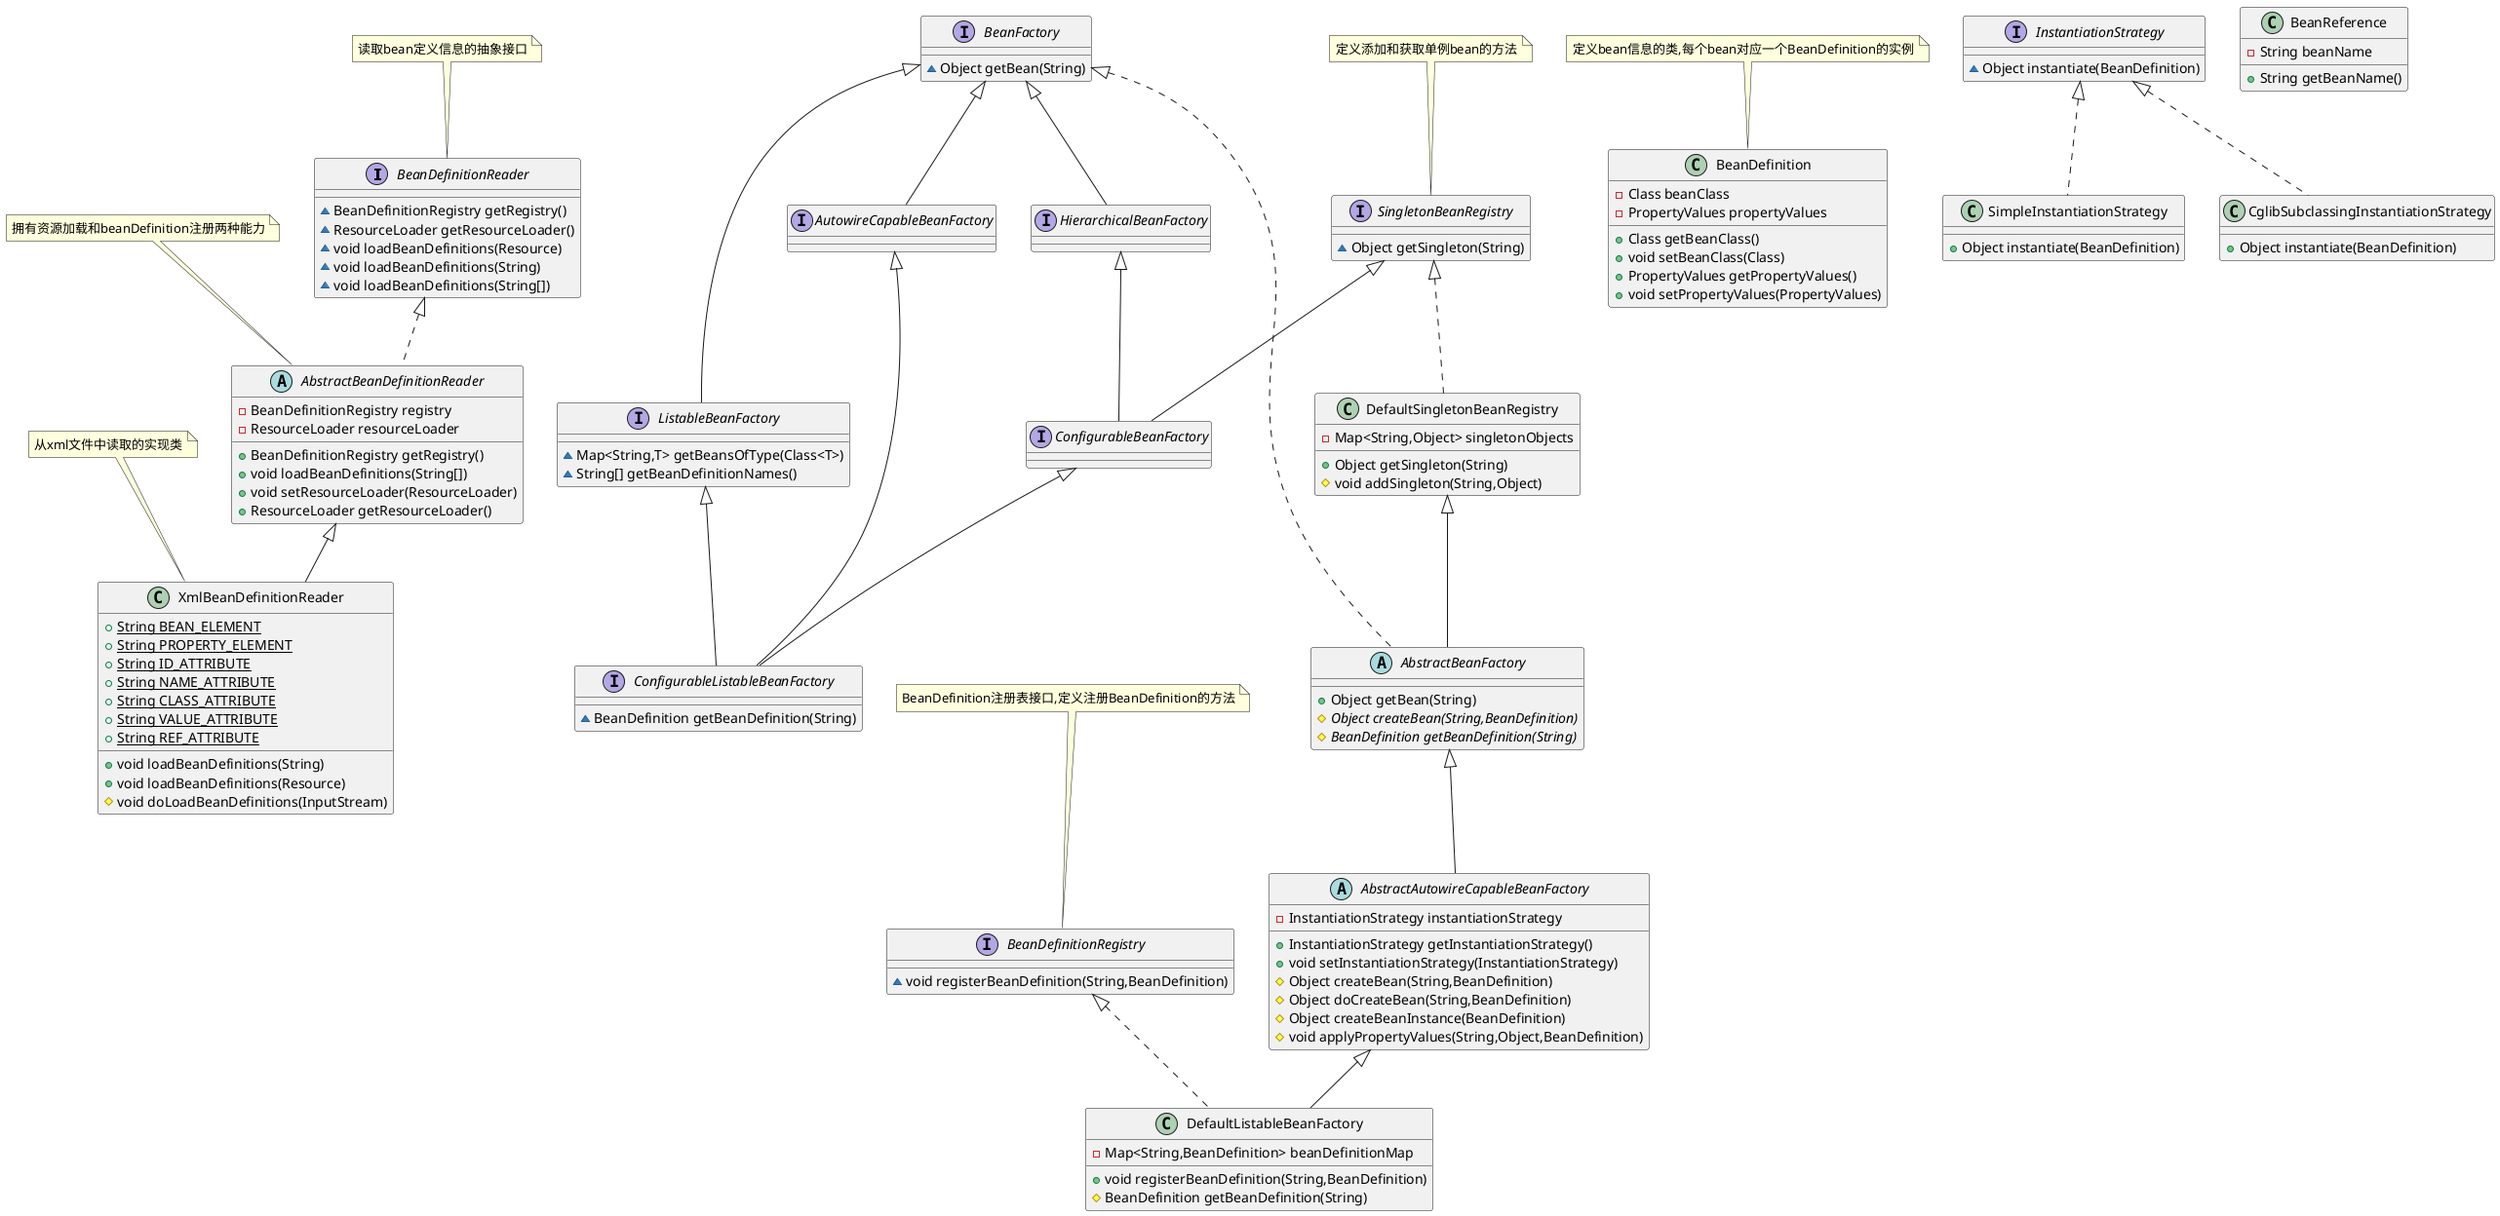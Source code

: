 @startuml
interface BeanDefinitionReader {
~ BeanDefinitionRegistry getRegistry()
~ ResourceLoader getResourceLoader()
~ void loadBeanDefinitions(Resource)
~ void loadBeanDefinitions(String)
~ void loadBeanDefinitions(String[])
}
note top:读取bean定义信息的抽象接口

abstract class AbstractBeanDefinitionReader {
- BeanDefinitionRegistry registry
- ResourceLoader resourceLoader
+ BeanDefinitionRegistry getRegistry()
+ void loadBeanDefinitions(String[])
+ void setResourceLoader(ResourceLoader)
+ ResourceLoader getResourceLoader()
}
note top:拥有资源加载和beanDefinition注册两种能力


interface ListableBeanFactory {
~ Map<String,T> getBeansOfType(Class<T>)
~ String[] getBeanDefinitionNames()
}

class BeanDefinition {
- Class beanClass
- PropertyValues propertyValues
+ Class getBeanClass()
+ void setBeanClass(Class)
+ PropertyValues getPropertyValues()
+ void setPropertyValues(PropertyValues)
}
note top:定义bean信息的类,每个bean对应一个BeanDefinition的实例


class SimpleInstantiationStrategy {
+ Object instantiate(BeanDefinition)
}

interface InstantiationStrategy {
~ Object instantiate(BeanDefinition)
}

interface BeanFactory {
~ Object getBean(String)
}

class BeanReference {
- String beanName
+ String getBeanName()
}


class CglibSubclassingInstantiationStrategy {
+ Object instantiate(BeanDefinition)
}

class DefaultListableBeanFactory {
- Map<String,BeanDefinition> beanDefinitionMap
+ void registerBeanDefinition(String,BeanDefinition)
# BeanDefinition getBeanDefinition(String)
}


interface AutowireCapableBeanFactory {
}
interface ConfigurableBeanFactory {
}
interface SingletonBeanRegistry {
~ Object getSingleton(String)
}
note top:定义添加和获取单例bean的方法

interface BeanDefinitionRegistry {
~ void registerBeanDefinition(String,BeanDefinition)
}
note top:BeanDefinition注册表接口,定义注册BeanDefinition的方法

abstract class AbstractBeanFactory {
+ Object getBean(String)
# {abstract}Object createBean(String,BeanDefinition)
# {abstract}BeanDefinition getBeanDefinition(String)
}

interface HierarchicalBeanFactory {
}
class DefaultSingletonBeanRegistry {
- Map<String,Object> singletonObjects
+ Object getSingleton(String)
# void addSingleton(String,Object)
}


abstract class AbstractAutowireCapableBeanFactory {
- InstantiationStrategy instantiationStrategy
+ InstantiationStrategy getInstantiationStrategy()
+ void setInstantiationStrategy(InstantiationStrategy)
# Object createBean(String,BeanDefinition)
# Object doCreateBean(String,BeanDefinition)
# Object createBeanInstance(BeanDefinition)
# void applyPropertyValues(String,Object,BeanDefinition)
}


class XmlBeanDefinitionReader {
+ {static} String BEAN_ELEMENT
+ {static} String PROPERTY_ELEMENT
+ {static} String ID_ATTRIBUTE
+ {static} String NAME_ATTRIBUTE
+ {static} String CLASS_ATTRIBUTE
+ {static} String VALUE_ATTRIBUTE
+ {static} String REF_ATTRIBUTE
+ void loadBeanDefinitions(String)
+ void loadBeanDefinitions(Resource)
# void doLoadBeanDefinitions(InputStream)
}
note top:从xml文件中读取的实现类


interface ConfigurableListableBeanFactory {
~ BeanDefinition getBeanDefinition(String)
}



BeanDefinitionReader <|.. AbstractBeanDefinitionReader
BeanFactory <|-- ListableBeanFactory
InstantiationStrategy <|.. SimpleInstantiationStrategy
InstantiationStrategy <|.. CglibSubclassingInstantiationStrategy
BeanDefinitionRegistry <|.. DefaultListableBeanFactory
AbstractAutowireCapableBeanFactory <|-- DefaultListableBeanFactory
BeanFactory <|-- AutowireCapableBeanFactory
HierarchicalBeanFactory <|-- ConfigurableBeanFactory
SingletonBeanRegistry <|-- ConfigurableBeanFactory
BeanFactory <|.. AbstractBeanFactory
DefaultSingletonBeanRegistry <|-- AbstractBeanFactory
BeanFactory <|-- HierarchicalBeanFactory
SingletonBeanRegistry <|.. DefaultSingletonBeanRegistry
AbstractBeanFactory <|-- AbstractAutowireCapableBeanFactory
AbstractBeanDefinitionReader <|-- XmlBeanDefinitionReader
ListableBeanFactory <|-- ConfigurableListableBeanFactory
AutowireCapableBeanFactory <|-- ConfigurableListableBeanFactory
ConfigurableBeanFactory <|-- ConfigurableListableBeanFactory
@enduml